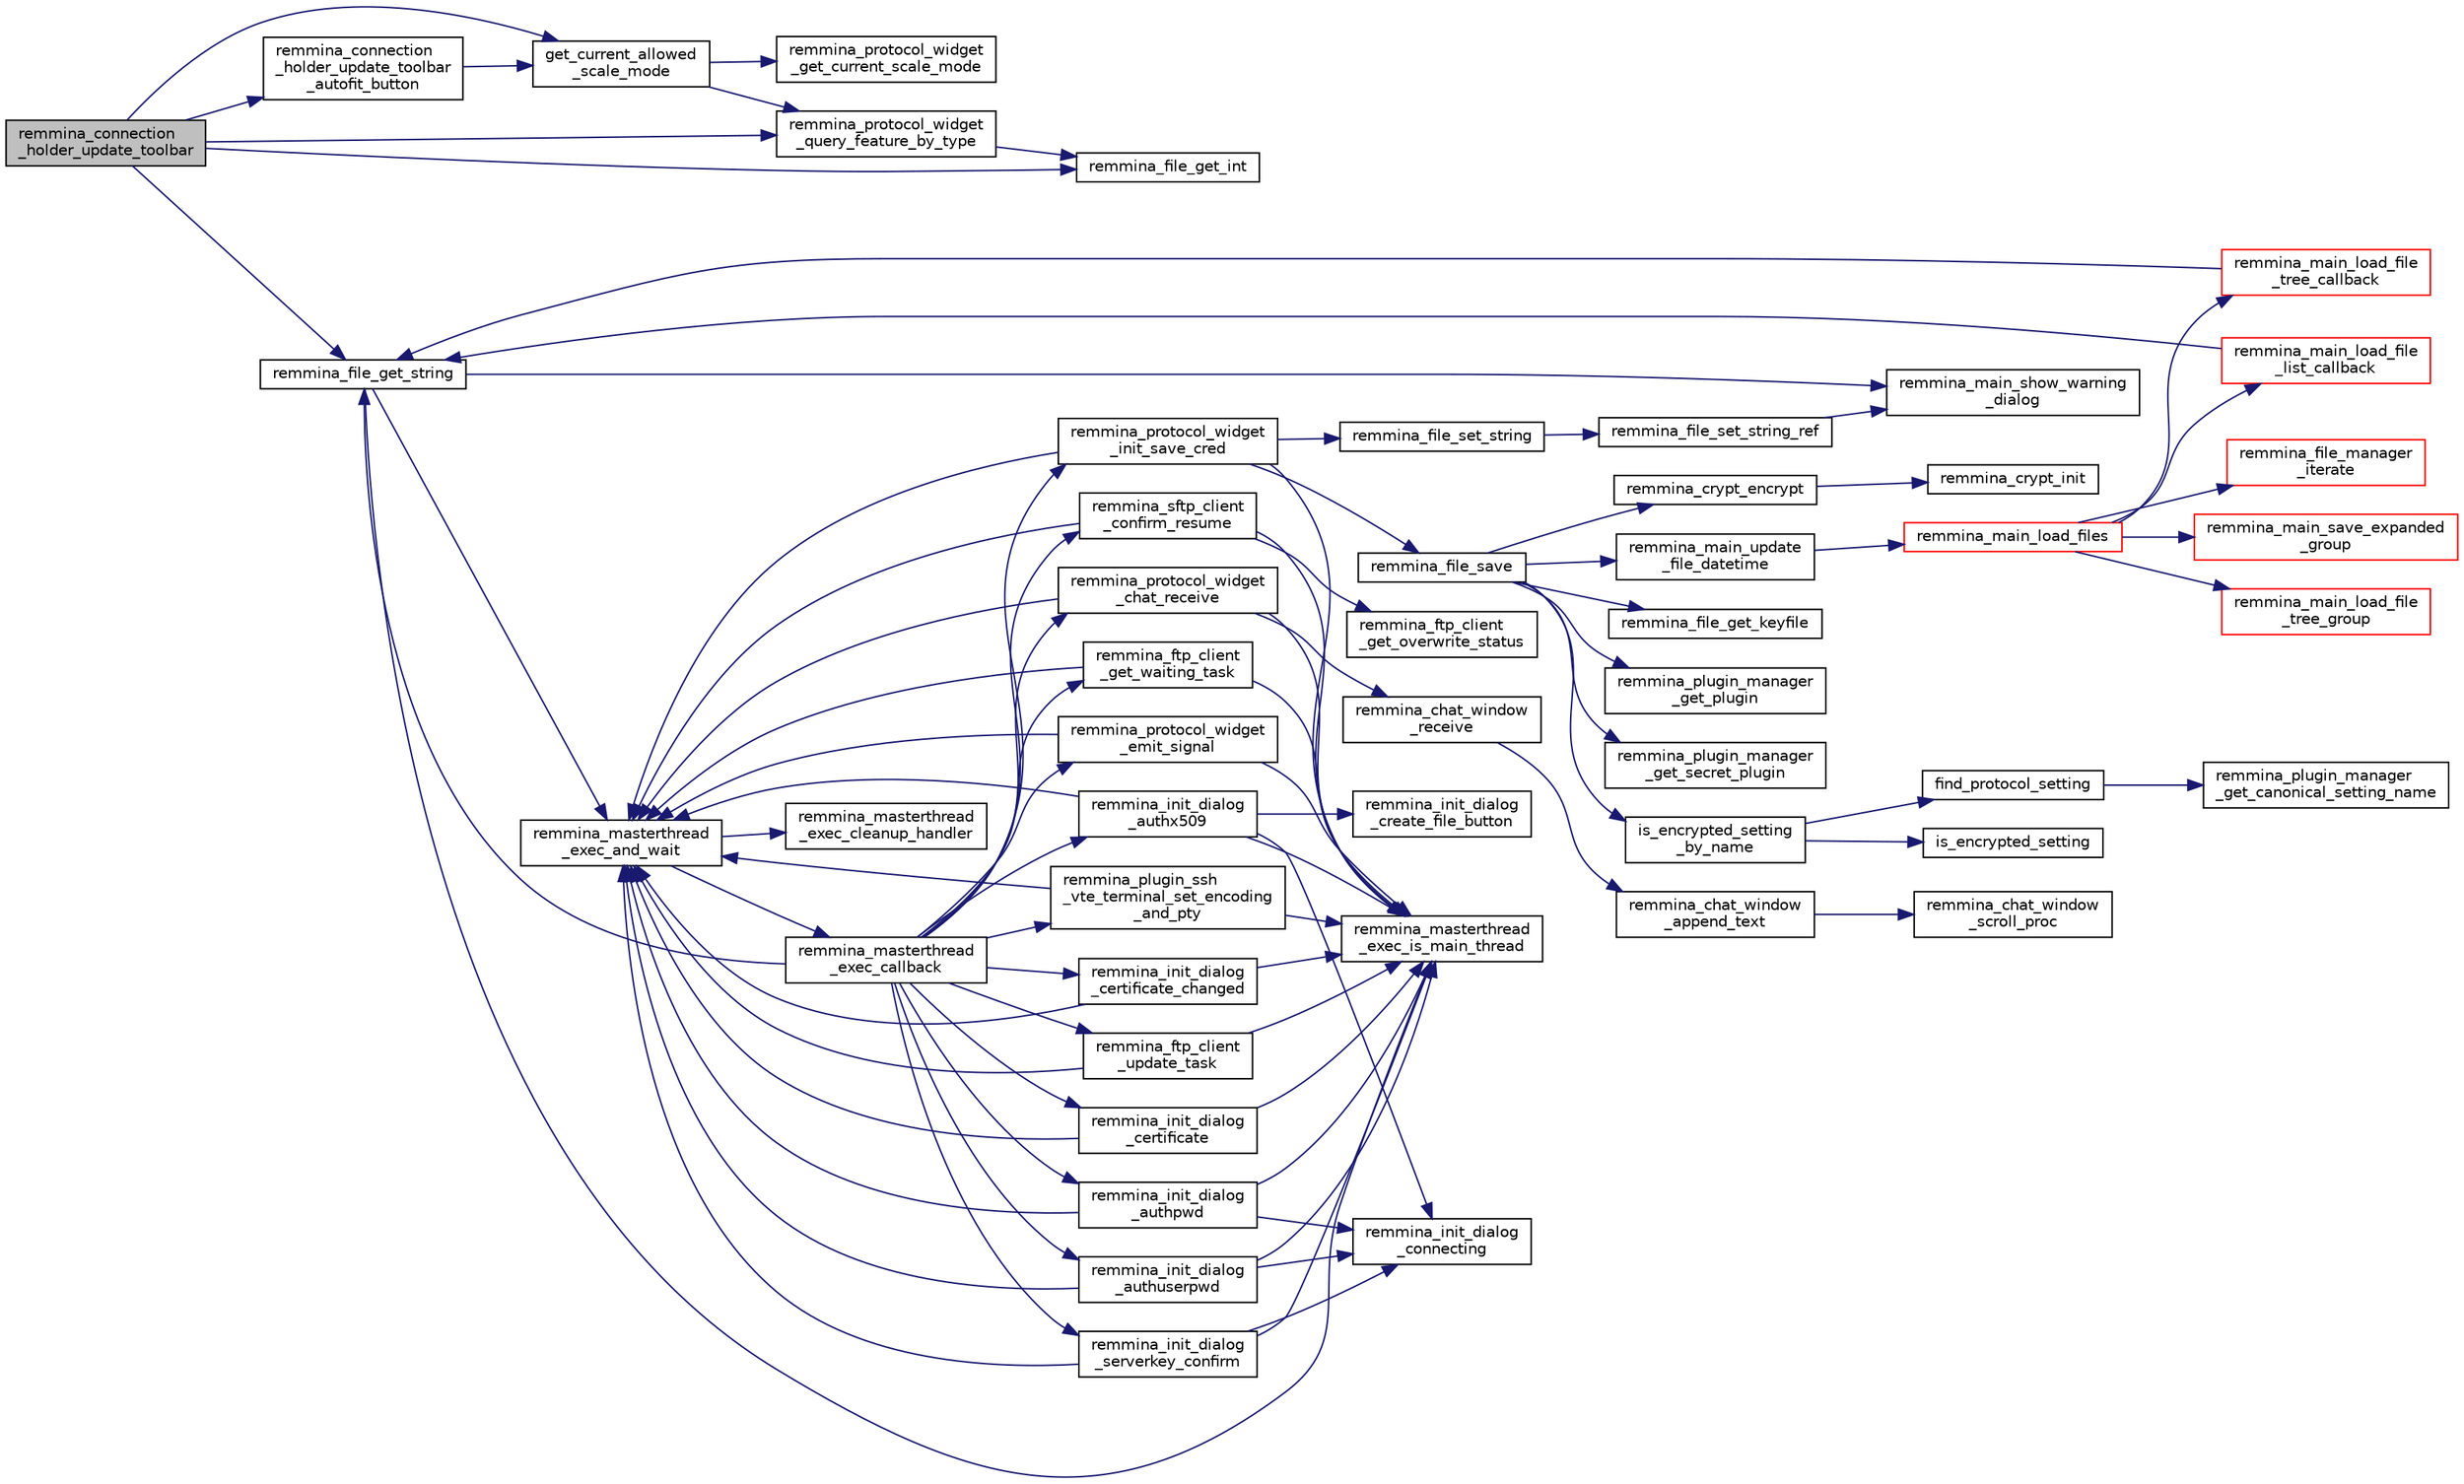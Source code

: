digraph "remmina_connection_holder_update_toolbar"
{
  edge [fontname="Helvetica",fontsize="10",labelfontname="Helvetica",labelfontsize="10"];
  node [fontname="Helvetica",fontsize="10",shape=record];
  rankdir="LR";
  Node9888 [label="remmina_connection\l_holder_update_toolbar",height=0.2,width=0.4,color="black", fillcolor="grey75", style="filled", fontcolor="black"];
  Node9888 -> Node9889 [color="midnightblue",fontsize="10",style="solid",fontname="Helvetica"];
  Node9889 [label="remmina_connection\l_holder_update_toolbar\l_autofit_button",height=0.2,width=0.4,color="black", fillcolor="white", style="filled",URL="$remmina__connection__window_8c.html#adb407338a545724966a1c62d3bd60fb5"];
  Node9889 -> Node9890 [color="midnightblue",fontsize="10",style="solid",fontname="Helvetica"];
  Node9890 [label="get_current_allowed\l_scale_mode",height=0.2,width=0.4,color="black", fillcolor="white", style="filled",URL="$remmina__connection__window_8c.html#abbc84b2c450f62c288ff827c5d2c5cd2"];
  Node9890 -> Node9891 [color="midnightblue",fontsize="10",style="solid",fontname="Helvetica"];
  Node9891 [label="remmina_protocol_widget\l_get_current_scale_mode",height=0.2,width=0.4,color="black", fillcolor="white", style="filled",URL="$remmina__protocol__widget_8c.html#a5ec62969da54155e24edcb1d998f93f7"];
  Node9890 -> Node9892 [color="midnightblue",fontsize="10",style="solid",fontname="Helvetica"];
  Node9892 [label="remmina_protocol_widget\l_query_feature_by_type",height=0.2,width=0.4,color="black", fillcolor="white", style="filled",URL="$remmina__protocol__widget_8c.html#adbe15328275677cb38bd8c8a2d5e039d"];
  Node9892 -> Node9893 [color="midnightblue",fontsize="10",style="solid",fontname="Helvetica"];
  Node9893 [label="remmina_file_get_int",height=0.2,width=0.4,color="black", fillcolor="white", style="filled",URL="$remmina__file_8c.html#a4884356c195dcfb4ceacf641a1e74e66"];
  Node9888 -> Node9890 [color="midnightblue",fontsize="10",style="solid",fontname="Helvetica"];
  Node9888 -> Node9893 [color="midnightblue",fontsize="10",style="solid",fontname="Helvetica"];
  Node9888 -> Node9892 [color="midnightblue",fontsize="10",style="solid",fontname="Helvetica"];
  Node9888 -> Node9894 [color="midnightblue",fontsize="10",style="solid",fontname="Helvetica"];
  Node9894 [label="remmina_file_get_string",height=0.2,width=0.4,color="black", fillcolor="white", style="filled",URL="$remmina__file_8c.html#a8eb1b213d9d08c6ad13683ce05f4355e"];
  Node9894 -> Node9895 [color="midnightblue",fontsize="10",style="solid",fontname="Helvetica"];
  Node9895 [label="remmina_masterthread\l_exec_is_main_thread",height=0.2,width=0.4,color="black", fillcolor="white", style="filled",URL="$remmina__masterthread__exec_8c.html#a3a52e863a3a3da6da6bb5d36c13b7ff4"];
  Node9894 -> Node9896 [color="midnightblue",fontsize="10",style="solid",fontname="Helvetica"];
  Node9896 [label="remmina_masterthread\l_exec_and_wait",height=0.2,width=0.4,color="black", fillcolor="white", style="filled",URL="$remmina__masterthread__exec_8c.html#a14628c2470cac50e87916a70ea05c97d"];
  Node9896 -> Node9897 [color="midnightblue",fontsize="10",style="solid",fontname="Helvetica"];
  Node9897 [label="remmina_masterthread\l_exec_cleanup_handler",height=0.2,width=0.4,color="black", fillcolor="white", style="filled",URL="$remmina__masterthread__exec_8c.html#a94985f15fd0d27c037824ee90b0ecd3c"];
  Node9896 -> Node9898 [color="midnightblue",fontsize="10",style="solid",fontname="Helvetica"];
  Node9898 [label="remmina_masterthread\l_exec_callback",height=0.2,width=0.4,color="black", fillcolor="white", style="filled",URL="$remmina__masterthread__exec_8c.html#ae5c4d736f1856249c255430e010a179f"];
  Node9898 -> Node9899 [color="midnightblue",fontsize="10",style="solid",fontname="Helvetica"];
  Node9899 [label="remmina_protocol_widget\l_init_save_cred",height=0.2,width=0.4,color="black", fillcolor="white", style="filled",URL="$remmina__protocol__widget_8c.html#a7ac09ee83afa8a1a60cadf56b0ec83a6"];
  Node9899 -> Node9895 [color="midnightblue",fontsize="10",style="solid",fontname="Helvetica"];
  Node9899 -> Node9896 [color="midnightblue",fontsize="10",style="solid",fontname="Helvetica"];
  Node9899 -> Node9900 [color="midnightblue",fontsize="10",style="solid",fontname="Helvetica"];
  Node9900 [label="remmina_file_set_string",height=0.2,width=0.4,color="black", fillcolor="white", style="filled",URL="$remmina__file_8c.html#a85ca1ca2d0bf9ef29e490c6f4527a954"];
  Node9900 -> Node9901 [color="midnightblue",fontsize="10",style="solid",fontname="Helvetica"];
  Node9901 [label="remmina_file_set_string_ref",height=0.2,width=0.4,color="black", fillcolor="white", style="filled",URL="$remmina__file_8c.html#a74951c1067a1a5e1341f5e1c1206dec6"];
  Node9901 -> Node9902 [color="midnightblue",fontsize="10",style="solid",fontname="Helvetica"];
  Node9902 [label="remmina_main_show_warning\l_dialog",height=0.2,width=0.4,color="black", fillcolor="white", style="filled",URL="$remmina__main_8c.html#ad99b9c0bf2fa8c166a8b4a09e06ffdf7"];
  Node9899 -> Node9903 [color="midnightblue",fontsize="10",style="solid",fontname="Helvetica"];
  Node9903 [label="remmina_file_save",height=0.2,width=0.4,color="black", fillcolor="white", style="filled",URL="$remmina__file_8c.html#a8c893a5deec9bc446bd89cc9973416c7"];
  Node9903 -> Node9904 [color="midnightblue",fontsize="10",style="solid",fontname="Helvetica"];
  Node9904 [label="remmina_file_get_keyfile",height=0.2,width=0.4,color="black", fillcolor="white", style="filled",URL="$remmina__file_8c.html#a89ec355adbf6e03ad16d7faf810af46f"];
  Node9903 -> Node9905 [color="midnightblue",fontsize="10",style="solid",fontname="Helvetica"];
  Node9905 [label="remmina_plugin_manager\l_get_plugin",height=0.2,width=0.4,color="black", fillcolor="white", style="filled",URL="$remmina__plugin__manager_8c.html#a3872c8656a8a3d5147bcc603471c1932"];
  Node9903 -> Node9906 [color="midnightblue",fontsize="10",style="solid",fontname="Helvetica"];
  Node9906 [label="remmina_plugin_manager\l_get_secret_plugin",height=0.2,width=0.4,color="black", fillcolor="white", style="filled",URL="$remmina__plugin__manager_8c.html#ad380a98f6624aa8c830015c8b428b7b4"];
  Node9903 -> Node9907 [color="midnightblue",fontsize="10",style="solid",fontname="Helvetica"];
  Node9907 [label="is_encrypted_setting\l_by_name",height=0.2,width=0.4,color="black", fillcolor="white", style="filled",URL="$remmina__file_8c.html#a72580559fa04082418a993fec4c77281"];
  Node9907 -> Node9908 [color="midnightblue",fontsize="10",style="solid",fontname="Helvetica"];
  Node9908 [label="find_protocol_setting",height=0.2,width=0.4,color="black", fillcolor="white", style="filled",URL="$remmina__file_8c.html#acc88ee6f5ba73bf9c3b05ab9368c952f"];
  Node9908 -> Node9909 [color="midnightblue",fontsize="10",style="solid",fontname="Helvetica"];
  Node9909 [label="remmina_plugin_manager\l_get_canonical_setting_name",height=0.2,width=0.4,color="black", fillcolor="white", style="filled",URL="$remmina__plugin__manager_8c.html#af60b8edfa50563ae4c7593efc3deed55"];
  Node9907 -> Node9910 [color="midnightblue",fontsize="10",style="solid",fontname="Helvetica"];
  Node9910 [label="is_encrypted_setting",height=0.2,width=0.4,color="black", fillcolor="white", style="filled",URL="$remmina__file_8c.html#a29920ae737817d3f6c673bacbbf11ca1"];
  Node9903 -> Node9911 [color="midnightblue",fontsize="10",style="solid",fontname="Helvetica"];
  Node9911 [label="remmina_crypt_encrypt",height=0.2,width=0.4,color="black", fillcolor="white", style="filled",URL="$remmina__crypt_8c.html#aa02cf0fed3eb68d6a89815c3ba3bf7b1"];
  Node9911 -> Node9912 [color="midnightblue",fontsize="10",style="solid",fontname="Helvetica"];
  Node9912 [label="remmina_crypt_init",height=0.2,width=0.4,color="black", fillcolor="white", style="filled",URL="$remmina__crypt_8c.html#ae097c169aefdd5d83a57fc1bde511171"];
  Node9903 -> Node9913 [color="midnightblue",fontsize="10",style="solid",fontname="Helvetica"];
  Node9913 [label="remmina_main_update\l_file_datetime",height=0.2,width=0.4,color="black", fillcolor="white", style="filled",URL="$remmina__main_8c.html#a5ae0372dafe41f96a09097c07d1b270a"];
  Node9913 -> Node9914 [color="midnightblue",fontsize="10",style="solid",fontname="Helvetica"];
  Node9914 [label="remmina_main_load_files",height=0.2,width=0.4,color="red", fillcolor="white", style="filled",URL="$remmina__main_8c.html#a3617295e74fa84edbd41dedc601402a7"];
  Node9914 -> Node9915 [color="midnightblue",fontsize="10",style="solid",fontname="Helvetica"];
  Node9915 [label="remmina_main_save_expanded\l_group",height=0.2,width=0.4,color="red", fillcolor="white", style="filled",URL="$remmina__main_8c.html#ad8744dc59ba8072ffdf557b6c94e9f40"];
  Node9914 -> Node9920 [color="midnightblue",fontsize="10",style="solid",fontname="Helvetica"];
  Node9920 [label="remmina_main_load_file\l_tree_group",height=0.2,width=0.4,color="red", fillcolor="white", style="filled",URL="$remmina__main_8c.html#aa46e6b815c241d32a476a29053dbf296"];
  Node9914 -> Node9931 [color="midnightblue",fontsize="10",style="solid",fontname="Helvetica"];
  Node9931 [label="remmina_file_manager\l_iterate",height=0.2,width=0.4,color="red", fillcolor="white", style="filled",URL="$remmina__file__manager_8c.html#a55a717aafc046713380bd2c55f29165a"];
  Node9914 -> Node9932 [color="midnightblue",fontsize="10",style="solid",fontname="Helvetica"];
  Node9932 [label="remmina_main_load_file\l_tree_callback",height=0.2,width=0.4,color="red", fillcolor="white", style="filled",URL="$remmina__main_8c.html#ae32574ebe06b1a24f135af9379e663b4"];
  Node9932 -> Node9894 [color="midnightblue",fontsize="10",style="solid",fontname="Helvetica"];
  Node9914 -> Node9937 [color="midnightblue",fontsize="10",style="solid",fontname="Helvetica"];
  Node9937 [label="remmina_main_load_file\l_list_callback",height=0.2,width=0.4,color="red", fillcolor="white", style="filled",URL="$remmina__main_8c.html#a71f485dba1b11bf8cba129920767b5e6"];
  Node9937 -> Node9894 [color="midnightblue",fontsize="10",style="solid",fontname="Helvetica"];
  Node9898 -> Node9945 [color="midnightblue",fontsize="10",style="solid",fontname="Helvetica"];
  Node9945 [label="remmina_protocol_widget\l_chat_receive",height=0.2,width=0.4,color="black", fillcolor="white", style="filled",URL="$remmina__protocol__widget_8c.html#ae2522242b3f39ee84ee8cf75170de0c0"];
  Node9945 -> Node9895 [color="midnightblue",fontsize="10",style="solid",fontname="Helvetica"];
  Node9945 -> Node9896 [color="midnightblue",fontsize="10",style="solid",fontname="Helvetica"];
  Node9945 -> Node9946 [color="midnightblue",fontsize="10",style="solid",fontname="Helvetica"];
  Node9946 [label="remmina_chat_window\l_receive",height=0.2,width=0.4,color="black", fillcolor="white", style="filled",URL="$remmina__chat__window_8c.html#a45724aed5474dd741563ffbf89237022"];
  Node9946 -> Node9947 [color="midnightblue",fontsize="10",style="solid",fontname="Helvetica"];
  Node9947 [label="remmina_chat_window\l_append_text",height=0.2,width=0.4,color="black", fillcolor="white", style="filled",URL="$remmina__chat__window_8c.html#adfffc86df4856aabe2593de07742985f"];
  Node9947 -> Node9948 [color="midnightblue",fontsize="10",style="solid",fontname="Helvetica"];
  Node9948 [label="remmina_chat_window\l_scroll_proc",height=0.2,width=0.4,color="black", fillcolor="white", style="filled",URL="$remmina__chat__window_8c.html#a2a4bc3ded8ebf89c8f60d9b565fe2d70"];
  Node9898 -> Node9894 [color="midnightblue",fontsize="10",style="solid",fontname="Helvetica"];
  Node9898 -> Node9949 [color="midnightblue",fontsize="10",style="solid",fontname="Helvetica"];
  Node9949 [label="remmina_init_dialog\l_serverkey_confirm",height=0.2,width=0.4,color="black", fillcolor="white", style="filled",URL="$remmina__init__dialog_8c.html#a11fba22fe5f7f85985e01b499a52e534"];
  Node9949 -> Node9895 [color="midnightblue",fontsize="10",style="solid",fontname="Helvetica"];
  Node9949 -> Node9896 [color="midnightblue",fontsize="10",style="solid",fontname="Helvetica"];
  Node9949 -> Node9950 [color="midnightblue",fontsize="10",style="solid",fontname="Helvetica"];
  Node9950 [label="remmina_init_dialog\l_connecting",height=0.2,width=0.4,color="black", fillcolor="white", style="filled",URL="$remmina__init__dialog_8c.html#a7602c5b714e02a10506977dd983e7446"];
  Node9898 -> Node9951 [color="midnightblue",fontsize="10",style="solid",fontname="Helvetica"];
  Node9951 [label="remmina_init_dialog\l_authpwd",height=0.2,width=0.4,color="black", fillcolor="white", style="filled",URL="$remmina__init__dialog_8c.html#a755fc90b41b65cd6106915ab501433fa"];
  Node9951 -> Node9895 [color="midnightblue",fontsize="10",style="solid",fontname="Helvetica"];
  Node9951 -> Node9896 [color="midnightblue",fontsize="10",style="solid",fontname="Helvetica"];
  Node9951 -> Node9950 [color="midnightblue",fontsize="10",style="solid",fontname="Helvetica"];
  Node9898 -> Node9952 [color="midnightblue",fontsize="10",style="solid",fontname="Helvetica"];
  Node9952 [label="remmina_init_dialog\l_authuserpwd",height=0.2,width=0.4,color="black", fillcolor="white", style="filled",URL="$remmina__init__dialog_8c.html#ad941f2348cd1752fc9d58c263690726c"];
  Node9952 -> Node9895 [color="midnightblue",fontsize="10",style="solid",fontname="Helvetica"];
  Node9952 -> Node9896 [color="midnightblue",fontsize="10",style="solid",fontname="Helvetica"];
  Node9952 -> Node9950 [color="midnightblue",fontsize="10",style="solid",fontname="Helvetica"];
  Node9898 -> Node9953 [color="midnightblue",fontsize="10",style="solid",fontname="Helvetica"];
  Node9953 [label="remmina_init_dialog\l_certificate",height=0.2,width=0.4,color="black", fillcolor="white", style="filled",URL="$remmina__init__dialog_8c.html#abd47233840e1eefc1d511bc4e153b98b"];
  Node9953 -> Node9895 [color="midnightblue",fontsize="10",style="solid",fontname="Helvetica"];
  Node9953 -> Node9896 [color="midnightblue",fontsize="10",style="solid",fontname="Helvetica"];
  Node9898 -> Node9954 [color="midnightblue",fontsize="10",style="solid",fontname="Helvetica"];
  Node9954 [label="remmina_init_dialog\l_certificate_changed",height=0.2,width=0.4,color="black", fillcolor="white", style="filled",URL="$remmina__init__dialog_8c.html#a07e0824fe19e8169d076878aca502fc8"];
  Node9954 -> Node9895 [color="midnightblue",fontsize="10",style="solid",fontname="Helvetica"];
  Node9954 -> Node9896 [color="midnightblue",fontsize="10",style="solid",fontname="Helvetica"];
  Node9898 -> Node9955 [color="midnightblue",fontsize="10",style="solid",fontname="Helvetica"];
  Node9955 [label="remmina_init_dialog\l_authx509",height=0.2,width=0.4,color="black", fillcolor="white", style="filled",URL="$remmina__init__dialog_8c.html#a022dc4f1c87b00dac294837358394ddf"];
  Node9955 -> Node9895 [color="midnightblue",fontsize="10",style="solid",fontname="Helvetica"];
  Node9955 -> Node9896 [color="midnightblue",fontsize="10",style="solid",fontname="Helvetica"];
  Node9955 -> Node9956 [color="midnightblue",fontsize="10",style="solid",fontname="Helvetica"];
  Node9956 [label="remmina_init_dialog\l_create_file_button",height=0.2,width=0.4,color="black", fillcolor="white", style="filled",URL="$remmina__init__dialog_8c.html#ad583daf796f4a3c43dbcce49ebcf240f"];
  Node9955 -> Node9950 [color="midnightblue",fontsize="10",style="solid",fontname="Helvetica"];
  Node9898 -> Node9957 [color="midnightblue",fontsize="10",style="solid",fontname="Helvetica"];
  Node9957 [label="remmina_ftp_client\l_update_task",height=0.2,width=0.4,color="black", fillcolor="white", style="filled",URL="$remmina__ftp__client_8c.html#ad96358f40ab056c91f796ddda886a1dd"];
  Node9957 -> Node9895 [color="midnightblue",fontsize="10",style="solid",fontname="Helvetica"];
  Node9957 -> Node9896 [color="midnightblue",fontsize="10",style="solid",fontname="Helvetica"];
  Node9898 -> Node9958 [color="midnightblue",fontsize="10",style="solid",fontname="Helvetica"];
  Node9958 [label="remmina_ftp_client\l_get_waiting_task",height=0.2,width=0.4,color="black", fillcolor="white", style="filled",URL="$remmina__ftp__client_8c.html#a33e4993b60c36eae89a6a0a943d28141"];
  Node9958 -> Node9895 [color="midnightblue",fontsize="10",style="solid",fontname="Helvetica"];
  Node9958 -> Node9896 [color="midnightblue",fontsize="10",style="solid",fontname="Helvetica"];
  Node9898 -> Node9959 [color="midnightblue",fontsize="10",style="solid",fontname="Helvetica"];
  Node9959 [label="remmina_protocol_widget\l_emit_signal",height=0.2,width=0.4,color="black", fillcolor="white", style="filled",URL="$remmina__protocol__widget_8c.html#ac3e5a7f14aef4adb2e57d35e9c180b3b"];
  Node9959 -> Node9895 [color="midnightblue",fontsize="10",style="solid",fontname="Helvetica"];
  Node9959 -> Node9896 [color="midnightblue",fontsize="10",style="solid",fontname="Helvetica"];
  Node9898 -> Node9960 [color="midnightblue",fontsize="10",style="solid",fontname="Helvetica"];
  Node9960 [label="remmina_sftp_client\l_confirm_resume",height=0.2,width=0.4,color="black", fillcolor="white", style="filled",URL="$remmina__sftp__client_8c.html#a138904893cb9c7f6535b8dfc7ba17e33"];
  Node9960 -> Node9961 [color="midnightblue",fontsize="10",style="solid",fontname="Helvetica"];
  Node9961 [label="remmina_ftp_client\l_get_overwrite_status",height=0.2,width=0.4,color="black", fillcolor="white", style="filled",URL="$remmina__ftp__client_8c.html#a20d0575c04eb24553aeba7d0316e7a2e"];
  Node9960 -> Node9895 [color="midnightblue",fontsize="10",style="solid",fontname="Helvetica"];
  Node9960 -> Node9896 [color="midnightblue",fontsize="10",style="solid",fontname="Helvetica"];
  Node9898 -> Node9962 [color="midnightblue",fontsize="10",style="solid",fontname="Helvetica"];
  Node9962 [label="remmina_plugin_ssh\l_vte_terminal_set_encoding\l_and_pty",height=0.2,width=0.4,color="black", fillcolor="white", style="filled",URL="$remmina__ssh__plugin_8c.html#adc8e3776e67abca9ab913bc33172e4ce"];
  Node9962 -> Node9895 [color="midnightblue",fontsize="10",style="solid",fontname="Helvetica"];
  Node9962 -> Node9896 [color="midnightblue",fontsize="10",style="solid",fontname="Helvetica"];
  Node9894 -> Node9902 [color="midnightblue",fontsize="10",style="solid",fontname="Helvetica"];
}

